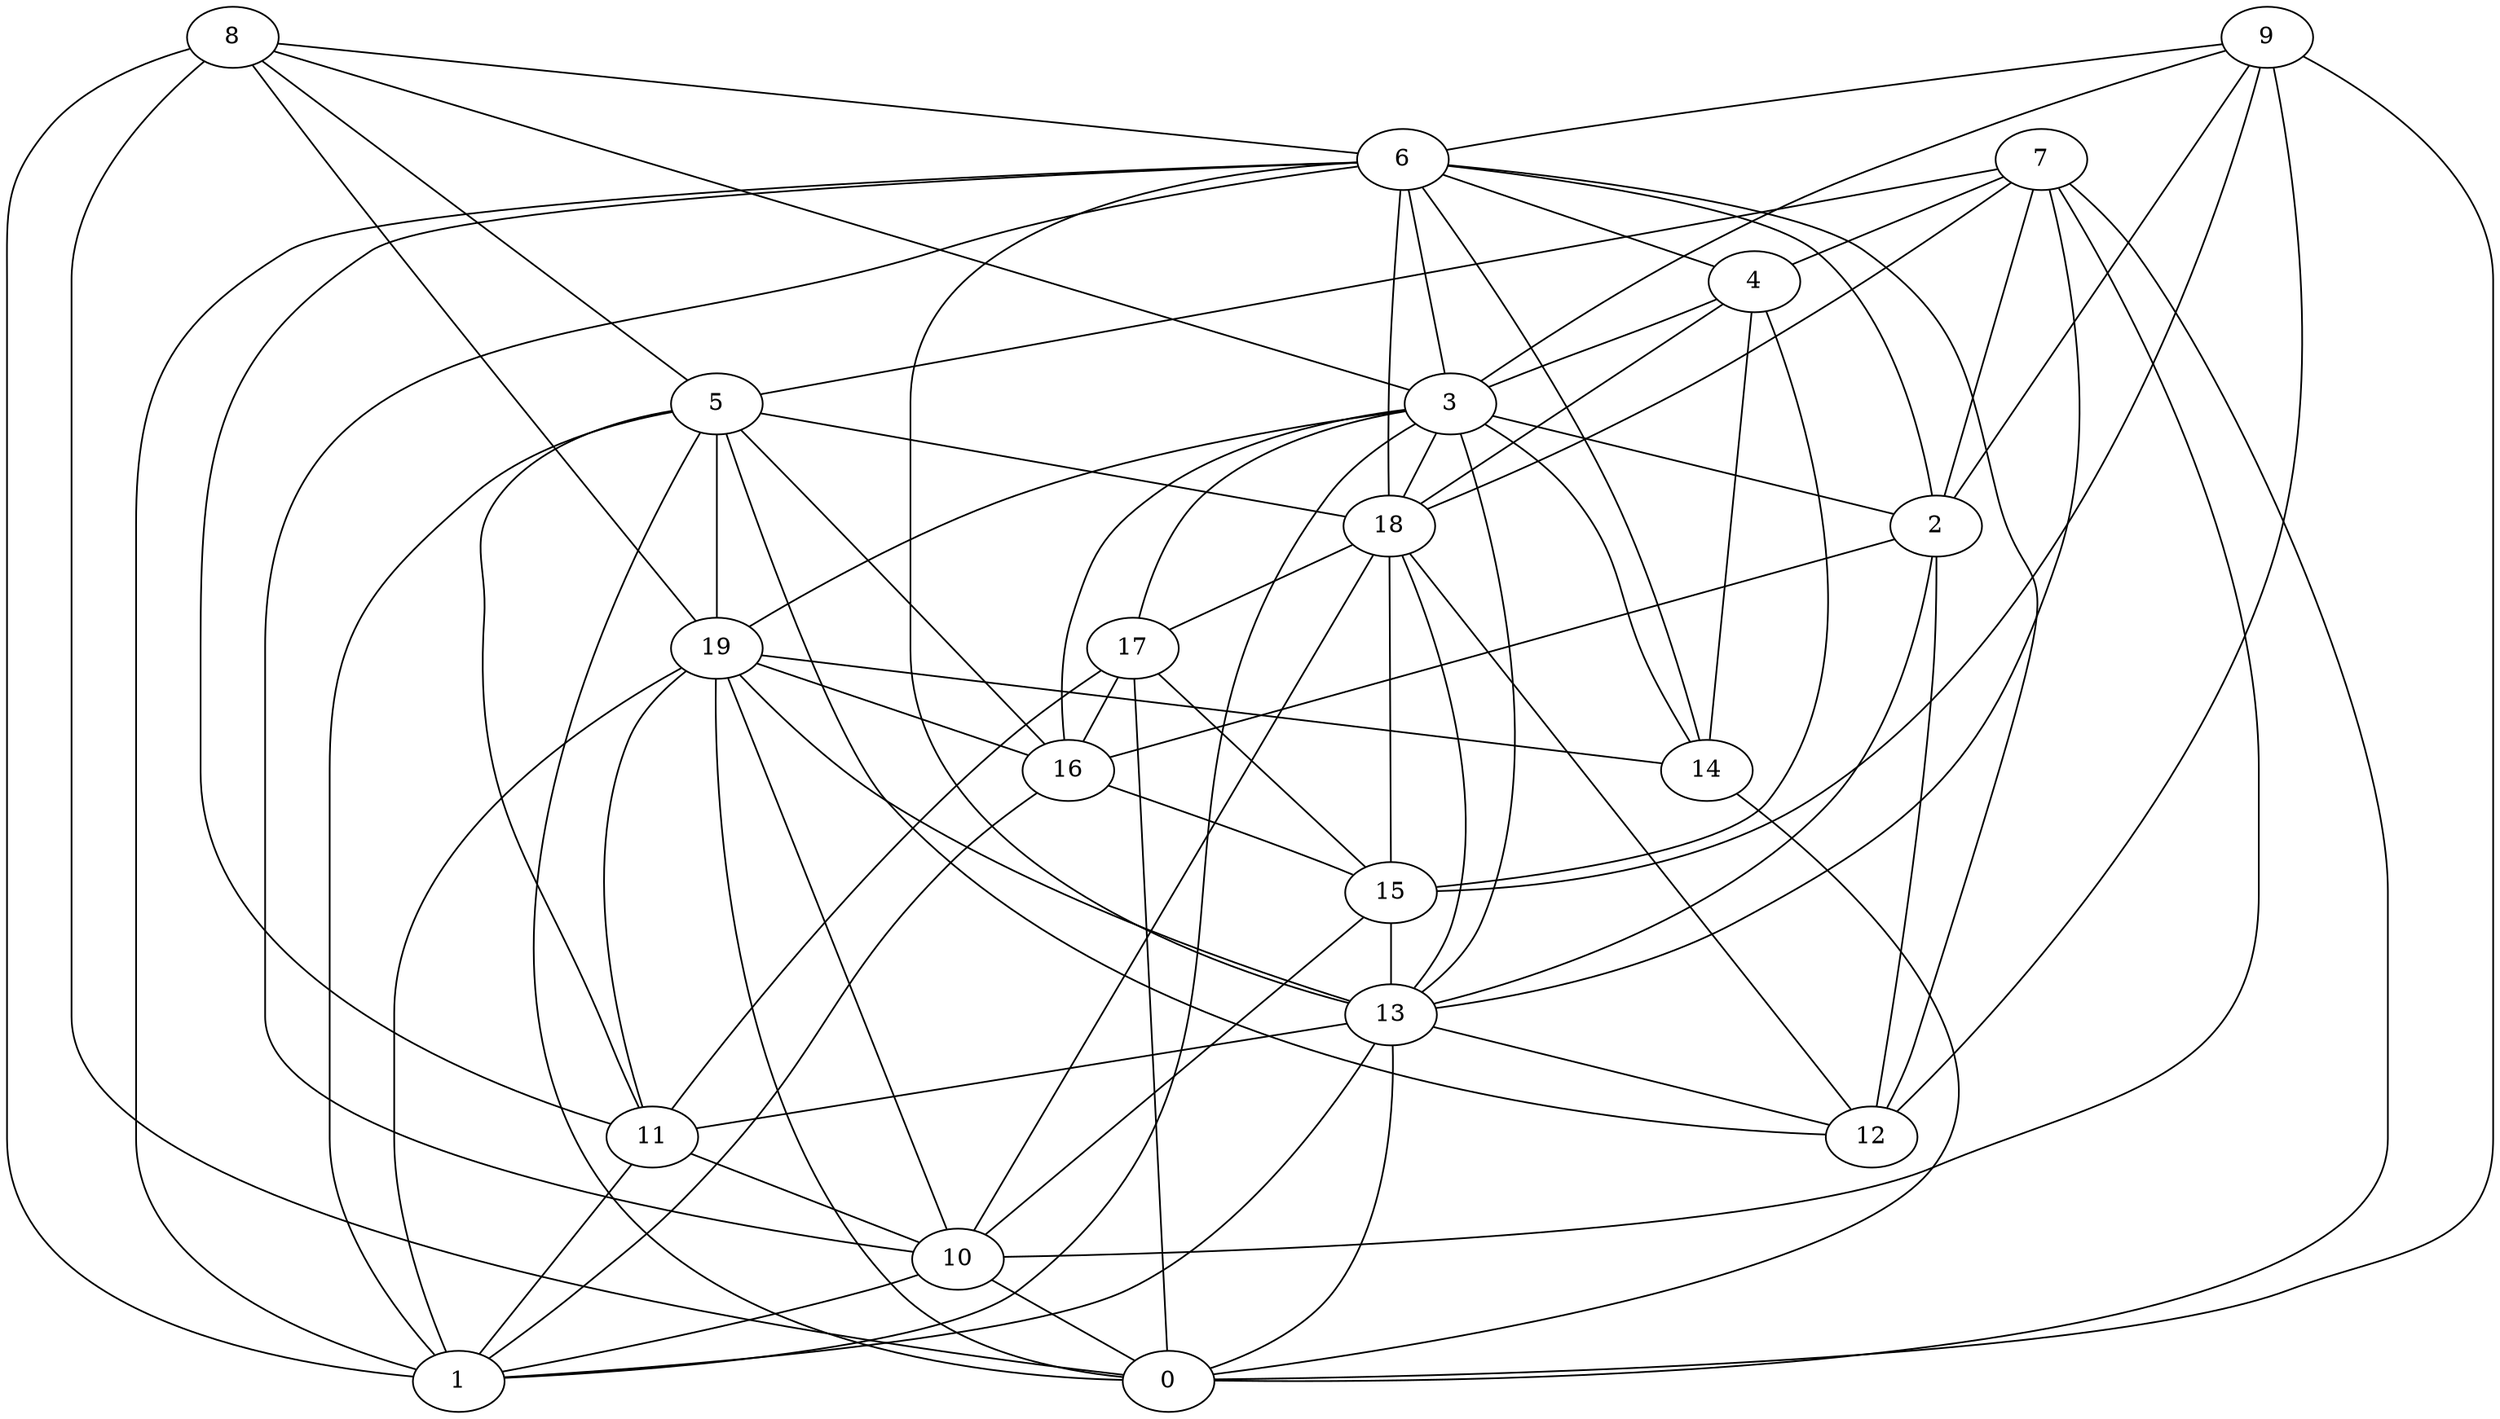 digraph GG_graph {

subgraph G_graph {
edge [color = black]
"4" -> "14" [dir = none]
"8" -> "5" [dir = none]
"8" -> "0" [dir = none]
"14" -> "0" [dir = none]
"2" -> "13" [dir = none]
"2" -> "16" [dir = none]
"19" -> "14" [dir = none]
"19" -> "13" [dir = none]
"19" -> "11" [dir = none]
"6" -> "4" [dir = none]
"6" -> "1" [dir = none]
"6" -> "18" [dir = none]
"6" -> "2" [dir = none]
"17" -> "11" [dir = none]
"17" -> "0" [dir = none]
"7" -> "18" [dir = none]
"7" -> "13" [dir = none]
"5" -> "0" [dir = none]
"5" -> "18" [dir = none]
"5" -> "19" [dir = none]
"5" -> "16" [dir = none]
"5" -> "12" [dir = none]
"11" -> "10" [dir = none]
"11" -> "1" [dir = none]
"18" -> "15" [dir = none]
"18" -> "12" [dir = none]
"18" -> "13" [dir = none]
"3" -> "2" [dir = none]
"3" -> "16" [dir = none]
"3" -> "13" [dir = none]
"10" -> "1" [dir = none]
"13" -> "11" [dir = none]
"13" -> "0" [dir = none]
"13" -> "12" [dir = none]
"13" -> "1" [dir = none]
"15" -> "10" [dir = none]
"9" -> "6" [dir = none]
"9" -> "0" [dir = none]
"8" -> "19" [dir = none]
"3" -> "14" [dir = none]
"7" -> "2" [dir = none]
"9" -> "2" [dir = none]
"7" -> "10" [dir = none]
"9" -> "12" [dir = none]
"6" -> "13" [dir = none]
"6" -> "3" [dir = none]
"7" -> "5" [dir = none]
"7" -> "4" [dir = none]
"17" -> "15" [dir = none]
"3" -> "18" [dir = none]
"3" -> "17" [dir = none]
"5" -> "1" [dir = none]
"8" -> "1" [dir = none]
"16" -> "1" [dir = none]
"19" -> "16" [dir = none]
"2" -> "12" [dir = none]
"17" -> "16" [dir = none]
"19" -> "10" [dir = none]
"8" -> "6" [dir = none]
"6" -> "12" [dir = none]
"6" -> "14" [dir = none]
"9" -> "3" [dir = none]
"6" -> "10" [dir = none]
"6" -> "11" [dir = none]
"8" -> "3" [dir = none]
"15" -> "13" [dir = none]
"4" -> "18" [dir = none]
"5" -> "11" [dir = none]
"4" -> "15" [dir = none]
"3" -> "19" [dir = none]
"4" -> "3" [dir = none]
"9" -> "15" [dir = none]
"16" -> "15" [dir = none]
"10" -> "0" [dir = none]
"3" -> "1" [dir = none]
"19" -> "1" [dir = none]
"18" -> "10" [dir = none]
"19" -> "0" [dir = none]
"18" -> "17" [dir = none]
"7" -> "0" [dir = none]
}

}
